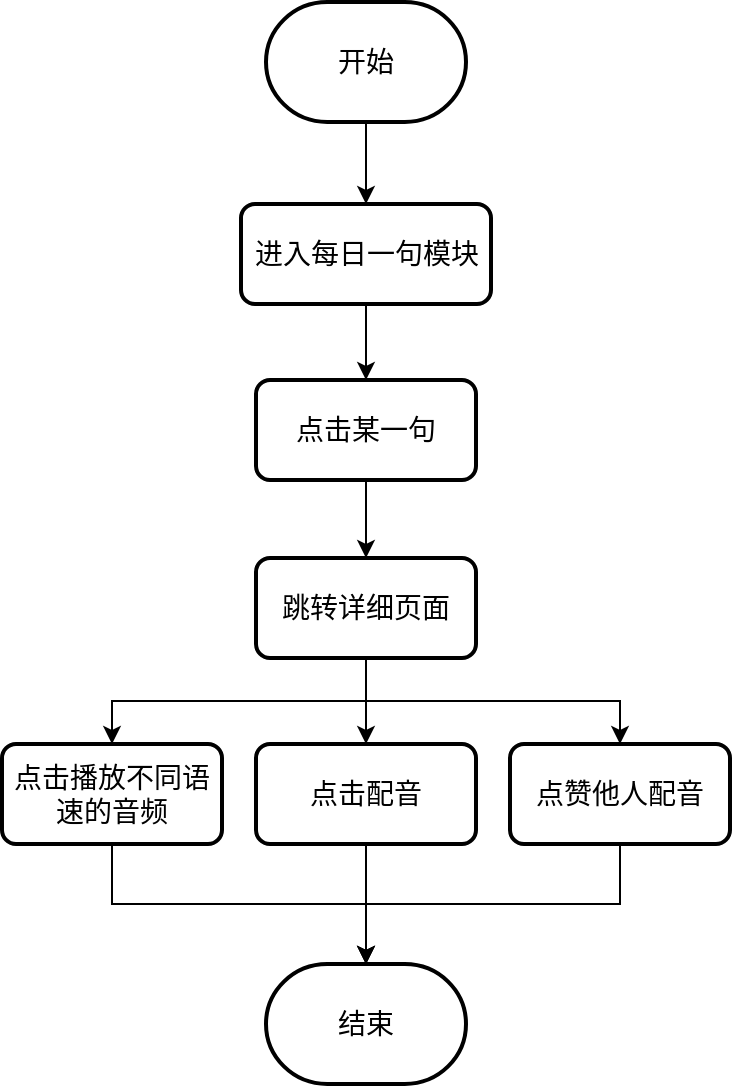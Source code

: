 <mxfile version="24.3.1" type="github">
  <diagram id="C5RBs43oDa-KdzZeNtuy" name="Page-1">
    <mxGraphModel dx="996" dy="586" grid="0" gridSize="10" guides="1" tooltips="1" connect="1" arrows="1" fold="1" page="0" pageScale="1" pageWidth="827" pageHeight="1169" math="0" shadow="0">
      <root>
        <mxCell id="WIyWlLk6GJQsqaUBKTNV-0" />
        <mxCell id="WIyWlLk6GJQsqaUBKTNV-1" parent="WIyWlLk6GJQsqaUBKTNV-0" />
        <mxCell id="sARCSx4Nr_wP6cBu3DcG-6" value="" style="edgeStyle=orthogonalEdgeStyle;rounded=0;orthogonalLoop=1;jettySize=auto;html=1;" edge="1" parent="WIyWlLk6GJQsqaUBKTNV-1" source="sARCSx4Nr_wP6cBu3DcG-0" target="sARCSx4Nr_wP6cBu3DcG-5">
          <mxGeometry relative="1" as="geometry" />
        </mxCell>
        <mxCell id="sARCSx4Nr_wP6cBu3DcG-0" value="进入每日一句模块" style="rounded=1;whiteSpace=wrap;html=1;absoluteArcSize=1;arcSize=14;strokeWidth=2;fontSize=14;" vertex="1" parent="WIyWlLk6GJQsqaUBKTNV-1">
          <mxGeometry x="227.5" y="171" width="125" height="50" as="geometry" />
        </mxCell>
        <mxCell id="sARCSx4Nr_wP6cBu3DcG-3" value="" style="edgeStyle=orthogonalEdgeStyle;rounded=0;orthogonalLoop=1;jettySize=auto;html=1;" edge="1" parent="WIyWlLk6GJQsqaUBKTNV-1" source="sARCSx4Nr_wP6cBu3DcG-1" target="sARCSx4Nr_wP6cBu3DcG-0">
          <mxGeometry relative="1" as="geometry" />
        </mxCell>
        <mxCell id="sARCSx4Nr_wP6cBu3DcG-1" value="开始" style="strokeWidth=2;html=1;shape=mxgraph.flowchart.terminator;whiteSpace=wrap;fontSize=14;" vertex="1" parent="WIyWlLk6GJQsqaUBKTNV-1">
          <mxGeometry x="240" y="70" width="100" height="60" as="geometry" />
        </mxCell>
        <mxCell id="sARCSx4Nr_wP6cBu3DcG-2" value="结束" style="strokeWidth=2;html=1;shape=mxgraph.flowchart.terminator;whiteSpace=wrap;fontSize=14;" vertex="1" parent="WIyWlLk6GJQsqaUBKTNV-1">
          <mxGeometry x="240" y="551" width="100" height="60" as="geometry" />
        </mxCell>
        <mxCell id="sARCSx4Nr_wP6cBu3DcG-4" value="点击播放不同语速的音频" style="rounded=1;whiteSpace=wrap;html=1;absoluteArcSize=1;arcSize=14;strokeWidth=2;fontSize=14;" vertex="1" parent="WIyWlLk6GJQsqaUBKTNV-1">
          <mxGeometry x="108" y="441" width="110" height="50" as="geometry" />
        </mxCell>
        <mxCell id="sARCSx4Nr_wP6cBu3DcG-8" value="" style="edgeStyle=orthogonalEdgeStyle;rounded=0;orthogonalLoop=1;jettySize=auto;html=1;" edge="1" parent="WIyWlLk6GJQsqaUBKTNV-1" source="sARCSx4Nr_wP6cBu3DcG-5" target="sARCSx4Nr_wP6cBu3DcG-7">
          <mxGeometry relative="1" as="geometry" />
        </mxCell>
        <mxCell id="sARCSx4Nr_wP6cBu3DcG-5" value="点击某一句" style="rounded=1;whiteSpace=wrap;html=1;absoluteArcSize=1;arcSize=14;strokeWidth=2;fontSize=14;" vertex="1" parent="WIyWlLk6GJQsqaUBKTNV-1">
          <mxGeometry x="235" y="259" width="110" height="50" as="geometry" />
        </mxCell>
        <mxCell id="sARCSx4Nr_wP6cBu3DcG-9" value="" style="edgeStyle=orthogonalEdgeStyle;rounded=0;orthogonalLoop=1;jettySize=auto;html=1;exitX=0.5;exitY=1;exitDx=0;exitDy=0;" edge="1" parent="WIyWlLk6GJQsqaUBKTNV-1" source="sARCSx4Nr_wP6cBu3DcG-7" target="sARCSx4Nr_wP6cBu3DcG-4">
          <mxGeometry relative="1" as="geometry" />
        </mxCell>
        <mxCell id="sARCSx4Nr_wP6cBu3DcG-13" style="edgeStyle=orthogonalEdgeStyle;rounded=0;orthogonalLoop=1;jettySize=auto;html=1;exitX=0.5;exitY=1;exitDx=0;exitDy=0;" edge="1" parent="WIyWlLk6GJQsqaUBKTNV-1" source="sARCSx4Nr_wP6cBu3DcG-7" target="sARCSx4Nr_wP6cBu3DcG-10">
          <mxGeometry relative="1" as="geometry" />
        </mxCell>
        <mxCell id="sARCSx4Nr_wP6cBu3DcG-15" style="edgeStyle=orthogonalEdgeStyle;rounded=0;orthogonalLoop=1;jettySize=auto;html=1;entryX=0.5;entryY=0;entryDx=0;entryDy=0;exitX=0.5;exitY=1;exitDx=0;exitDy=0;" edge="1" parent="WIyWlLk6GJQsqaUBKTNV-1" source="sARCSx4Nr_wP6cBu3DcG-7" target="sARCSx4Nr_wP6cBu3DcG-14">
          <mxGeometry relative="1" as="geometry" />
        </mxCell>
        <mxCell id="sARCSx4Nr_wP6cBu3DcG-7" value="跳转详细页面" style="rounded=1;whiteSpace=wrap;html=1;absoluteArcSize=1;arcSize=14;strokeWidth=2;fontSize=14;" vertex="1" parent="WIyWlLk6GJQsqaUBKTNV-1">
          <mxGeometry x="235" y="348" width="110" height="50" as="geometry" />
        </mxCell>
        <mxCell id="sARCSx4Nr_wP6cBu3DcG-18" value="" style="edgeStyle=orthogonalEdgeStyle;rounded=0;orthogonalLoop=1;jettySize=auto;html=1;" edge="1" parent="WIyWlLk6GJQsqaUBKTNV-1" source="sARCSx4Nr_wP6cBu3DcG-10" target="sARCSx4Nr_wP6cBu3DcG-2">
          <mxGeometry relative="1" as="geometry" />
        </mxCell>
        <mxCell id="sARCSx4Nr_wP6cBu3DcG-10" value="点击配音" style="rounded=1;whiteSpace=wrap;html=1;absoluteArcSize=1;arcSize=14;strokeWidth=2;fontSize=14;" vertex="1" parent="WIyWlLk6GJQsqaUBKTNV-1">
          <mxGeometry x="235" y="441" width="110" height="50" as="geometry" />
        </mxCell>
        <mxCell id="sARCSx4Nr_wP6cBu3DcG-14" value="点赞他人配音" style="rounded=1;whiteSpace=wrap;html=1;absoluteArcSize=1;arcSize=14;strokeWidth=2;fontSize=14;" vertex="1" parent="WIyWlLk6GJQsqaUBKTNV-1">
          <mxGeometry x="362" y="441" width="110" height="50" as="geometry" />
        </mxCell>
        <mxCell id="sARCSx4Nr_wP6cBu3DcG-17" style="edgeStyle=orthogonalEdgeStyle;rounded=0;orthogonalLoop=1;jettySize=auto;html=1;entryX=0.5;entryY=0;entryDx=0;entryDy=0;entryPerimeter=0;exitX=0.5;exitY=1;exitDx=0;exitDy=0;" edge="1" parent="WIyWlLk6GJQsqaUBKTNV-1" source="sARCSx4Nr_wP6cBu3DcG-4" target="sARCSx4Nr_wP6cBu3DcG-2">
          <mxGeometry relative="1" as="geometry" />
        </mxCell>
        <mxCell id="sARCSx4Nr_wP6cBu3DcG-19" style="edgeStyle=orthogonalEdgeStyle;rounded=0;orthogonalLoop=1;jettySize=auto;html=1;entryX=0.5;entryY=0;entryDx=0;entryDy=0;entryPerimeter=0;exitX=0.5;exitY=1;exitDx=0;exitDy=0;" edge="1" parent="WIyWlLk6GJQsqaUBKTNV-1" source="sARCSx4Nr_wP6cBu3DcG-14" target="sARCSx4Nr_wP6cBu3DcG-2">
          <mxGeometry relative="1" as="geometry" />
        </mxCell>
      </root>
    </mxGraphModel>
  </diagram>
</mxfile>
